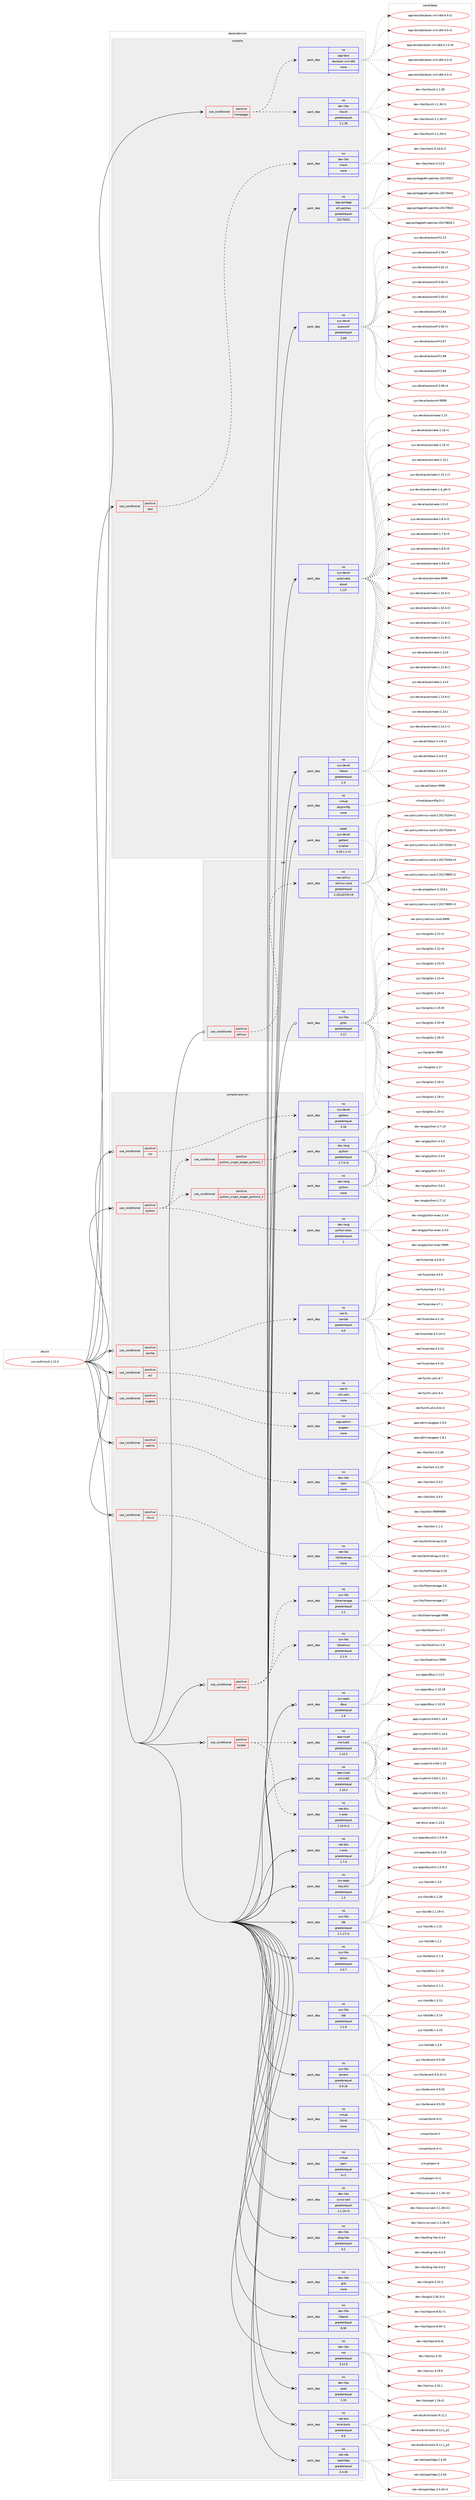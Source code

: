 digraph prolog {

# *************
# Graph options
# *************

newrank=true;
concentrate=true;
compound=true;
graph [rankdir=LR,fontname=Helvetica,fontsize=10,ranksep=1.5];#, ranksep=2.5, nodesep=0.2];
edge  [arrowhead=vee];
node  [fontname=Helvetica,fontsize=10];

# **********
# The ebuild
# **********

subgraph cluster_leftcol {
color=gray;
rank=same;
label=<<i>ebuild</i>>;
id [label="sys-auth/sssd-1.12.4", color=red, width=4, href="../sys-auth/sssd-1.12.4.svg"];
}

# ****************
# The dependencies
# ****************

subgraph cluster_midcol {
color=gray;
label=<<i>dependencies</i>>;
subgraph cluster_compile {
fillcolor="#eeeeee";
style=filled;
label=<<i>compile</i>>;
subgraph cond114571 {
dependency475747 [label=<<TABLE BORDER="0" CELLBORDER="1" CELLSPACING="0" CELLPADDING="4"><TR><TD ROWSPAN="3" CELLPADDING="10">use_conditional</TD></TR><TR><TD>positive</TD></TR><TR><TD>manpages</TD></TR></TABLE>>, shape=none, color=red];
subgraph pack352884 {
dependency475748 [label=<<TABLE BORDER="0" CELLBORDER="1" CELLSPACING="0" CELLPADDING="4" WIDTH="220"><TR><TD ROWSPAN="6" CELLPADDING="30">pack_dep</TD></TR><TR><TD WIDTH="110">no</TD></TR><TR><TD>dev-libs</TD></TR><TR><TD>libxslt</TD></TR><TR><TD>greaterequal</TD></TR><TR><TD>1.1.26</TD></TR></TABLE>>, shape=none, color=blue];
}
dependency475747:e -> dependency475748:w [weight=20,style="dashed",arrowhead="vee"];
subgraph pack352885 {
dependency475749 [label=<<TABLE BORDER="0" CELLBORDER="1" CELLSPACING="0" CELLPADDING="4" WIDTH="220"><TR><TD ROWSPAN="6" CELLPADDING="30">pack_dep</TD></TR><TR><TD WIDTH="110">no</TD></TR><TR><TD>app-text</TD></TR><TR><TD>docbook-xml-dtd</TD></TR><TR><TD>none</TD></TR><TR><TD></TD></TR></TABLE>>, shape=none, color=blue];
}
dependency475747:e -> dependency475749:w [weight=20,style="dashed",arrowhead="vee"];
}
id:e -> dependency475747:w [weight=20,style="solid",arrowhead="vee"];
subgraph cond114572 {
dependency475750 [label=<<TABLE BORDER="0" CELLBORDER="1" CELLSPACING="0" CELLPADDING="4"><TR><TD ROWSPAN="3" CELLPADDING="10">use_conditional</TD></TR><TR><TD>positive</TD></TR><TR><TD>test</TD></TR></TABLE>>, shape=none, color=red];
subgraph pack352886 {
dependency475751 [label=<<TABLE BORDER="0" CELLBORDER="1" CELLSPACING="0" CELLPADDING="4" WIDTH="220"><TR><TD ROWSPAN="6" CELLPADDING="30">pack_dep</TD></TR><TR><TD WIDTH="110">no</TD></TR><TR><TD>dev-libs</TD></TR><TR><TD>check</TD></TR><TR><TD>none</TD></TR><TR><TD></TD></TR></TABLE>>, shape=none, color=blue];
}
dependency475750:e -> dependency475751:w [weight=20,style="dashed",arrowhead="vee"];
}
id:e -> dependency475750:w [weight=20,style="solid",arrowhead="vee"];
subgraph pack352887 {
dependency475752 [label=<<TABLE BORDER="0" CELLBORDER="1" CELLSPACING="0" CELLPADDING="4" WIDTH="220"><TR><TD ROWSPAN="6" CELLPADDING="30">pack_dep</TD></TR><TR><TD WIDTH="110">no</TD></TR><TR><TD>app-portage</TD></TR><TR><TD>elt-patches</TD></TR><TR><TD>greaterequal</TD></TR><TR><TD>20170422</TD></TR></TABLE>>, shape=none, color=blue];
}
id:e -> dependency475752:w [weight=20,style="solid",arrowhead="vee"];
subgraph pack352888 {
dependency475753 [label=<<TABLE BORDER="0" CELLBORDER="1" CELLSPACING="0" CELLPADDING="4" WIDTH="220"><TR><TD ROWSPAN="6" CELLPADDING="30">pack_dep</TD></TR><TR><TD WIDTH="110">no</TD></TR><TR><TD>sys-devel</TD></TR><TR><TD>autoconf</TD></TR><TR><TD>greaterequal</TD></TR><TR><TD>2.69</TD></TR></TABLE>>, shape=none, color=blue];
}
id:e -> dependency475753:w [weight=20,style="solid",arrowhead="vee"];
subgraph pack352889 {
dependency475754 [label=<<TABLE BORDER="0" CELLBORDER="1" CELLSPACING="0" CELLPADDING="4" WIDTH="220"><TR><TD ROWSPAN="6" CELLPADDING="30">pack_dep</TD></TR><TR><TD WIDTH="110">no</TD></TR><TR><TD>sys-devel</TD></TR><TR><TD>automake</TD></TR><TR><TD>equal</TD></TR><TR><TD>1.13*</TD></TR></TABLE>>, shape=none, color=blue];
}
id:e -> dependency475754:w [weight=20,style="solid",arrowhead="vee"];
subgraph pack352890 {
dependency475755 [label=<<TABLE BORDER="0" CELLBORDER="1" CELLSPACING="0" CELLPADDING="4" WIDTH="220"><TR><TD ROWSPAN="6" CELLPADDING="30">pack_dep</TD></TR><TR><TD WIDTH="110">no</TD></TR><TR><TD>sys-devel</TD></TR><TR><TD>libtool</TD></TR><TR><TD>greaterequal</TD></TR><TR><TD>2.4</TD></TR></TABLE>>, shape=none, color=blue];
}
id:e -> dependency475755:w [weight=20,style="solid",arrowhead="vee"];
subgraph pack352891 {
dependency475756 [label=<<TABLE BORDER="0" CELLBORDER="1" CELLSPACING="0" CELLPADDING="4" WIDTH="220"><TR><TD ROWSPAN="6" CELLPADDING="30">pack_dep</TD></TR><TR><TD WIDTH="110">no</TD></TR><TR><TD>virtual</TD></TR><TR><TD>pkgconfig</TD></TR><TR><TD>none</TD></TR><TR><TD></TD></TR></TABLE>>, shape=none, color=blue];
}
id:e -> dependency475756:w [weight=20,style="solid",arrowhead="vee"];
subgraph pack352892 {
dependency475757 [label=<<TABLE BORDER="0" CELLBORDER="1" CELLSPACING="0" CELLPADDING="4" WIDTH="220"><TR><TD ROWSPAN="6" CELLPADDING="30">pack_dep</TD></TR><TR><TD WIDTH="110">weak</TD></TR><TR><TD>sys-devel</TD></TR><TR><TD>gettext</TD></TR><TR><TD>smaller</TD></TR><TR><TD>0.18.1.1-r3</TD></TR></TABLE>>, shape=none, color=blue];
}
id:e -> dependency475757:w [weight=20,style="solid",arrowhead="vee"];
}
subgraph cluster_compileandrun {
fillcolor="#eeeeee";
style=filled;
label=<<i>compile and run</i>>;
subgraph cond114573 {
dependency475758 [label=<<TABLE BORDER="0" CELLBORDER="1" CELLSPACING="0" CELLPADDING="4"><TR><TD ROWSPAN="3" CELLPADDING="10">use_conditional</TD></TR><TR><TD>positive</TD></TR><TR><TD>acl</TD></TR></TABLE>>, shape=none, color=red];
subgraph pack352893 {
dependency475759 [label=<<TABLE BORDER="0" CELLBORDER="1" CELLSPACING="0" CELLPADDING="4" WIDTH="220"><TR><TD ROWSPAN="6" CELLPADDING="30">pack_dep</TD></TR><TR><TD WIDTH="110">no</TD></TR><TR><TD>net-fs</TD></TR><TR><TD>cifs-utils</TD></TR><TR><TD>none</TD></TR><TR><TD></TD></TR></TABLE>>, shape=none, color=blue];
}
dependency475758:e -> dependency475759:w [weight=20,style="dashed",arrowhead="vee"];
}
id:e -> dependency475758:w [weight=20,style="solid",arrowhead="odotvee"];
subgraph cond114574 {
dependency475760 [label=<<TABLE BORDER="0" CELLBORDER="1" CELLSPACING="0" CELLPADDING="4"><TR><TD ROWSPAN="3" CELLPADDING="10">use_conditional</TD></TR><TR><TD>positive</TD></TR><TR><TD>augeas</TD></TR></TABLE>>, shape=none, color=red];
subgraph pack352894 {
dependency475761 [label=<<TABLE BORDER="0" CELLBORDER="1" CELLSPACING="0" CELLPADDING="4" WIDTH="220"><TR><TD ROWSPAN="6" CELLPADDING="30">pack_dep</TD></TR><TR><TD WIDTH="110">no</TD></TR><TR><TD>app-admin</TD></TR><TR><TD>augeas</TD></TR><TR><TD>none</TD></TR><TR><TD></TD></TR></TABLE>>, shape=none, color=blue];
}
dependency475760:e -> dependency475761:w [weight=20,style="dashed",arrowhead="vee"];
}
id:e -> dependency475760:w [weight=20,style="solid",arrowhead="odotvee"];
subgraph cond114575 {
dependency475762 [label=<<TABLE BORDER="0" CELLBORDER="1" CELLSPACING="0" CELLPADDING="4"><TR><TD ROWSPAN="3" CELLPADDING="10">use_conditional</TD></TR><TR><TD>positive</TD></TR><TR><TD>locator</TD></TR></TABLE>>, shape=none, color=red];
subgraph pack352895 {
dependency475763 [label=<<TABLE BORDER="0" CELLBORDER="1" CELLSPACING="0" CELLPADDING="4" WIDTH="220"><TR><TD ROWSPAN="6" CELLPADDING="30">pack_dep</TD></TR><TR><TD WIDTH="110">no</TD></TR><TR><TD>app-crypt</TD></TR><TR><TD>mit-krb5</TD></TR><TR><TD>greaterequal</TD></TR><TR><TD>1.12.2</TD></TR></TABLE>>, shape=none, color=blue];
}
dependency475762:e -> dependency475763:w [weight=20,style="dashed",arrowhead="vee"];
subgraph pack352896 {
dependency475764 [label=<<TABLE BORDER="0" CELLBORDER="1" CELLSPACING="0" CELLPADDING="4" WIDTH="220"><TR><TD ROWSPAN="6" CELLPADDING="30">pack_dep</TD></TR><TR><TD WIDTH="110">no</TD></TR><TR><TD>net-dns</TD></TR><TR><TD>c-ares</TD></TR><TR><TD>greaterequal</TD></TR><TR><TD>1.10.0-r1</TD></TR></TABLE>>, shape=none, color=blue];
}
dependency475762:e -> dependency475764:w [weight=20,style="dashed",arrowhead="vee"];
}
id:e -> dependency475762:w [weight=20,style="solid",arrowhead="odotvee"];
subgraph cond114576 {
dependency475765 [label=<<TABLE BORDER="0" CELLBORDER="1" CELLSPACING="0" CELLPADDING="4"><TR><TD ROWSPAN="3" CELLPADDING="10">use_conditional</TD></TR><TR><TD>positive</TD></TR><TR><TD>netlink</TD></TR></TABLE>>, shape=none, color=red];
subgraph pack352897 {
dependency475766 [label=<<TABLE BORDER="0" CELLBORDER="1" CELLSPACING="0" CELLPADDING="4" WIDTH="220"><TR><TD ROWSPAN="6" CELLPADDING="30">pack_dep</TD></TR><TR><TD WIDTH="110">no</TD></TR><TR><TD>dev-libs</TD></TR><TR><TD>libnl</TD></TR><TR><TD>none</TD></TR><TR><TD></TD></TR></TABLE>>, shape=none, color=blue];
}
dependency475765:e -> dependency475766:w [weight=20,style="dashed",arrowhead="vee"];
}
id:e -> dependency475765:w [weight=20,style="solid",arrowhead="odotvee"];
subgraph cond114577 {
dependency475767 [label=<<TABLE BORDER="0" CELLBORDER="1" CELLSPACING="0" CELLPADDING="4"><TR><TD ROWSPAN="3" CELLPADDING="10">use_conditional</TD></TR><TR><TD>positive</TD></TR><TR><TD>nfsv4</TD></TR></TABLE>>, shape=none, color=red];
subgraph pack352898 {
dependency475768 [label=<<TABLE BORDER="0" CELLBORDER="1" CELLSPACING="0" CELLPADDING="4" WIDTH="220"><TR><TD ROWSPAN="6" CELLPADDING="30">pack_dep</TD></TR><TR><TD WIDTH="110">no</TD></TR><TR><TD>net-libs</TD></TR><TR><TD>libnfsidmap</TD></TR><TR><TD>none</TD></TR><TR><TD></TD></TR></TABLE>>, shape=none, color=blue];
}
dependency475767:e -> dependency475768:w [weight=20,style="dashed",arrowhead="vee"];
}
id:e -> dependency475767:w [weight=20,style="solid",arrowhead="odotvee"];
subgraph cond114578 {
dependency475769 [label=<<TABLE BORDER="0" CELLBORDER="1" CELLSPACING="0" CELLPADDING="4"><TR><TD ROWSPAN="3" CELLPADDING="10">use_conditional</TD></TR><TR><TD>positive</TD></TR><TR><TD>nls</TD></TR></TABLE>>, shape=none, color=red];
subgraph pack352899 {
dependency475770 [label=<<TABLE BORDER="0" CELLBORDER="1" CELLSPACING="0" CELLPADDING="4" WIDTH="220"><TR><TD ROWSPAN="6" CELLPADDING="30">pack_dep</TD></TR><TR><TD WIDTH="110">no</TD></TR><TR><TD>sys-devel</TD></TR><TR><TD>gettext</TD></TR><TR><TD>greaterequal</TD></TR><TR><TD>0.18</TD></TR></TABLE>>, shape=none, color=blue];
}
dependency475769:e -> dependency475770:w [weight=20,style="dashed",arrowhead="vee"];
}
id:e -> dependency475769:w [weight=20,style="solid",arrowhead="odotvee"];
subgraph cond114579 {
dependency475771 [label=<<TABLE BORDER="0" CELLBORDER="1" CELLSPACING="0" CELLPADDING="4"><TR><TD ROWSPAN="3" CELLPADDING="10">use_conditional</TD></TR><TR><TD>positive</TD></TR><TR><TD>python</TD></TR></TABLE>>, shape=none, color=red];
subgraph cond114580 {
dependency475772 [label=<<TABLE BORDER="0" CELLBORDER="1" CELLSPACING="0" CELLPADDING="4"><TR><TD ROWSPAN="3" CELLPADDING="10">use_conditional</TD></TR><TR><TD>positive</TD></TR><TR><TD>python_single_target_python2_7</TD></TR></TABLE>>, shape=none, color=red];
subgraph pack352900 {
dependency475773 [label=<<TABLE BORDER="0" CELLBORDER="1" CELLSPACING="0" CELLPADDING="4" WIDTH="220"><TR><TD ROWSPAN="6" CELLPADDING="30">pack_dep</TD></TR><TR><TD WIDTH="110">no</TD></TR><TR><TD>dev-lang</TD></TR><TR><TD>python</TD></TR><TR><TD>greaterequal</TD></TR><TR><TD>2.7.5-r2</TD></TR></TABLE>>, shape=none, color=blue];
}
dependency475772:e -> dependency475773:w [weight=20,style="dashed",arrowhead="vee"];
}
dependency475771:e -> dependency475772:w [weight=20,style="dashed",arrowhead="vee"];
subgraph cond114581 {
dependency475774 [label=<<TABLE BORDER="0" CELLBORDER="1" CELLSPACING="0" CELLPADDING="4"><TR><TD ROWSPAN="3" CELLPADDING="10">use_conditional</TD></TR><TR><TD>positive</TD></TR><TR><TD>python_single_target_python3_4</TD></TR></TABLE>>, shape=none, color=red];
subgraph pack352901 {
dependency475775 [label=<<TABLE BORDER="0" CELLBORDER="1" CELLSPACING="0" CELLPADDING="4" WIDTH="220"><TR><TD ROWSPAN="6" CELLPADDING="30">pack_dep</TD></TR><TR><TD WIDTH="110">no</TD></TR><TR><TD>dev-lang</TD></TR><TR><TD>python</TD></TR><TR><TD>none</TD></TR><TR><TD></TD></TR></TABLE>>, shape=none, color=blue];
}
dependency475774:e -> dependency475775:w [weight=20,style="dashed",arrowhead="vee"];
}
dependency475771:e -> dependency475774:w [weight=20,style="dashed",arrowhead="vee"];
subgraph pack352902 {
dependency475776 [label=<<TABLE BORDER="0" CELLBORDER="1" CELLSPACING="0" CELLPADDING="4" WIDTH="220"><TR><TD ROWSPAN="6" CELLPADDING="30">pack_dep</TD></TR><TR><TD WIDTH="110">no</TD></TR><TR><TD>dev-lang</TD></TR><TR><TD>python-exec</TD></TR><TR><TD>greaterequal</TD></TR><TR><TD>2</TD></TR></TABLE>>, shape=none, color=blue];
}
dependency475771:e -> dependency475776:w [weight=20,style="dashed",arrowhead="vee"];
}
id:e -> dependency475771:w [weight=20,style="solid",arrowhead="odotvee"];
subgraph cond114582 {
dependency475777 [label=<<TABLE BORDER="0" CELLBORDER="1" CELLSPACING="0" CELLPADDING="4"><TR><TD ROWSPAN="3" CELLPADDING="10">use_conditional</TD></TR><TR><TD>positive</TD></TR><TR><TD>samba</TD></TR></TABLE>>, shape=none, color=red];
subgraph pack352903 {
dependency475778 [label=<<TABLE BORDER="0" CELLBORDER="1" CELLSPACING="0" CELLPADDING="4" WIDTH="220"><TR><TD ROWSPAN="6" CELLPADDING="30">pack_dep</TD></TR><TR><TD WIDTH="110">no</TD></TR><TR><TD>net-fs</TD></TR><TR><TD>samba</TD></TR><TR><TD>greaterequal</TD></TR><TR><TD>4.0</TD></TR></TABLE>>, shape=none, color=blue];
}
dependency475777:e -> dependency475778:w [weight=20,style="dashed",arrowhead="vee"];
}
id:e -> dependency475777:w [weight=20,style="solid",arrowhead="odotvee"];
subgraph cond114583 {
dependency475779 [label=<<TABLE BORDER="0" CELLBORDER="1" CELLSPACING="0" CELLPADDING="4"><TR><TD ROWSPAN="3" CELLPADDING="10">use_conditional</TD></TR><TR><TD>positive</TD></TR><TR><TD>selinux</TD></TR></TABLE>>, shape=none, color=red];
subgraph pack352904 {
dependency475780 [label=<<TABLE BORDER="0" CELLBORDER="1" CELLSPACING="0" CELLPADDING="4" WIDTH="220"><TR><TD ROWSPAN="6" CELLPADDING="30">pack_dep</TD></TR><TR><TD WIDTH="110">no</TD></TR><TR><TD>sys-libs</TD></TR><TR><TD>libselinux</TD></TR><TR><TD>greaterequal</TD></TR><TR><TD>2.1.9</TD></TR></TABLE>>, shape=none, color=blue];
}
dependency475779:e -> dependency475780:w [weight=20,style="dashed",arrowhead="vee"];
subgraph pack352905 {
dependency475781 [label=<<TABLE BORDER="0" CELLBORDER="1" CELLSPACING="0" CELLPADDING="4" WIDTH="220"><TR><TD ROWSPAN="6" CELLPADDING="30">pack_dep</TD></TR><TR><TD WIDTH="110">no</TD></TR><TR><TD>sys-libs</TD></TR><TR><TD>libsemanage</TD></TR><TR><TD>greaterequal</TD></TR><TR><TD>2.1</TD></TR></TABLE>>, shape=none, color=blue];
}
dependency475779:e -> dependency475781:w [weight=20,style="dashed",arrowhead="vee"];
}
id:e -> dependency475779:w [weight=20,style="solid",arrowhead="odotvee"];
subgraph pack352906 {
dependency475782 [label=<<TABLE BORDER="0" CELLBORDER="1" CELLSPACING="0" CELLPADDING="4" WIDTH="220"><TR><TD ROWSPAN="6" CELLPADDING="30">pack_dep</TD></TR><TR><TD WIDTH="110">no</TD></TR><TR><TD>app-crypt</TD></TR><TR><TD>mit-krb5</TD></TR><TR><TD>greaterequal</TD></TR><TR><TD>1.10.3</TD></TR></TABLE>>, shape=none, color=blue];
}
id:e -> dependency475782:w [weight=20,style="solid",arrowhead="odotvee"];
subgraph pack352907 {
dependency475783 [label=<<TABLE BORDER="0" CELLBORDER="1" CELLSPACING="0" CELLPADDING="4" WIDTH="220"><TR><TD ROWSPAN="6" CELLPADDING="30">pack_dep</TD></TR><TR><TD WIDTH="110">no</TD></TR><TR><TD>dev-libs</TD></TR><TR><TD>cyrus-sasl</TD></TR><TR><TD>greaterequal</TD></TR><TR><TD>2.1.25-r3</TD></TR></TABLE>>, shape=none, color=blue];
}
id:e -> dependency475783:w [weight=20,style="solid",arrowhead="odotvee"];
subgraph pack352908 {
dependency475784 [label=<<TABLE BORDER="0" CELLBORDER="1" CELLSPACING="0" CELLPADDING="4" WIDTH="220"><TR><TD ROWSPAN="6" CELLPADDING="30">pack_dep</TD></TR><TR><TD WIDTH="110">no</TD></TR><TR><TD>dev-libs</TD></TR><TR><TD>ding-libs</TD></TR><TR><TD>greaterequal</TD></TR><TR><TD>0.2</TD></TR></TABLE>>, shape=none, color=blue];
}
id:e -> dependency475784:w [weight=20,style="solid",arrowhead="odotvee"];
subgraph pack352909 {
dependency475785 [label=<<TABLE BORDER="0" CELLBORDER="1" CELLSPACING="0" CELLPADDING="4" WIDTH="220"><TR><TD ROWSPAN="6" CELLPADDING="30">pack_dep</TD></TR><TR><TD WIDTH="110">no</TD></TR><TR><TD>dev-libs</TD></TR><TR><TD>glib</TD></TR><TR><TD>none</TD></TR><TR><TD></TD></TR></TABLE>>, shape=none, color=blue];
}
id:e -> dependency475785:w [weight=20,style="solid",arrowhead="odotvee"];
subgraph pack352910 {
dependency475786 [label=<<TABLE BORDER="0" CELLBORDER="1" CELLSPACING="0" CELLPADDING="4" WIDTH="220"><TR><TD ROWSPAN="6" CELLPADDING="30">pack_dep</TD></TR><TR><TD WIDTH="110">no</TD></TR><TR><TD>dev-libs</TD></TR><TR><TD>libpcre</TD></TR><TR><TD>greaterequal</TD></TR><TR><TD>8.30</TD></TR></TABLE>>, shape=none, color=blue];
}
id:e -> dependency475786:w [weight=20,style="solid",arrowhead="odotvee"];
subgraph pack352911 {
dependency475787 [label=<<TABLE BORDER="0" CELLBORDER="1" CELLSPACING="0" CELLPADDING="4" WIDTH="220"><TR><TD ROWSPAN="6" CELLPADDING="30">pack_dep</TD></TR><TR><TD WIDTH="110">no</TD></TR><TR><TD>dev-libs</TD></TR><TR><TD>nss</TD></TR><TR><TD>greaterequal</TD></TR><TR><TD>3.12.9</TD></TR></TABLE>>, shape=none, color=blue];
}
id:e -> dependency475787:w [weight=20,style="solid",arrowhead="odotvee"];
subgraph pack352912 {
dependency475788 [label=<<TABLE BORDER="0" CELLBORDER="1" CELLSPACING="0" CELLPADDING="4" WIDTH="220"><TR><TD ROWSPAN="6" CELLPADDING="30">pack_dep</TD></TR><TR><TD WIDTH="110">no</TD></TR><TR><TD>dev-libs</TD></TR><TR><TD>popt</TD></TR><TR><TD>greaterequal</TD></TR><TR><TD>1.16</TD></TR></TABLE>>, shape=none, color=blue];
}
id:e -> dependency475788:w [weight=20,style="solid",arrowhead="odotvee"];
subgraph pack352913 {
dependency475789 [label=<<TABLE BORDER="0" CELLBORDER="1" CELLSPACING="0" CELLPADDING="4" WIDTH="220"><TR><TD ROWSPAN="6" CELLPADDING="30">pack_dep</TD></TR><TR><TD WIDTH="110">no</TD></TR><TR><TD>net-dns</TD></TR><TR><TD>bind-tools</TD></TR><TR><TD>greaterequal</TD></TR><TR><TD>9.9</TD></TR></TABLE>>, shape=none, color=blue];
}
id:e -> dependency475789:w [weight=20,style="solid",arrowhead="odotvee"];
subgraph pack352914 {
dependency475790 [label=<<TABLE BORDER="0" CELLBORDER="1" CELLSPACING="0" CELLPADDING="4" WIDTH="220"><TR><TD ROWSPAN="6" CELLPADDING="30">pack_dep</TD></TR><TR><TD WIDTH="110">no</TD></TR><TR><TD>net-dns</TD></TR><TR><TD>c-ares</TD></TR><TR><TD>greaterequal</TD></TR><TR><TD>1.7.4</TD></TR></TABLE>>, shape=none, color=blue];
}
id:e -> dependency475790:w [weight=20,style="solid",arrowhead="odotvee"];
subgraph pack352915 {
dependency475791 [label=<<TABLE BORDER="0" CELLBORDER="1" CELLSPACING="0" CELLPADDING="4" WIDTH="220"><TR><TD ROWSPAN="6" CELLPADDING="30">pack_dep</TD></TR><TR><TD WIDTH="110">no</TD></TR><TR><TD>net-nds</TD></TR><TR><TD>openldap</TD></TR><TR><TD>greaterequal</TD></TR><TR><TD>2.4.30</TD></TR></TABLE>>, shape=none, color=blue];
}
id:e -> dependency475791:w [weight=20,style="solid",arrowhead="odotvee"];
subgraph pack352916 {
dependency475792 [label=<<TABLE BORDER="0" CELLBORDER="1" CELLSPACING="0" CELLPADDING="4" WIDTH="220"><TR><TD ROWSPAN="6" CELLPADDING="30">pack_dep</TD></TR><TR><TD WIDTH="110">no</TD></TR><TR><TD>sys-apps</TD></TR><TR><TD>dbus</TD></TR><TR><TD>greaterequal</TD></TR><TR><TD>1.6</TD></TR></TABLE>>, shape=none, color=blue];
}
id:e -> dependency475792:w [weight=20,style="solid",arrowhead="odotvee"];
subgraph pack352917 {
dependency475793 [label=<<TABLE BORDER="0" CELLBORDER="1" CELLSPACING="0" CELLPADDING="4" WIDTH="220"><TR><TD ROWSPAN="6" CELLPADDING="30">pack_dep</TD></TR><TR><TD WIDTH="110">no</TD></TR><TR><TD>sys-apps</TD></TR><TR><TD>keyutils</TD></TR><TR><TD>greaterequal</TD></TR><TR><TD>1.5</TD></TR></TABLE>>, shape=none, color=blue];
}
id:e -> dependency475793:w [weight=20,style="solid",arrowhead="odotvee"];
subgraph pack352918 {
dependency475794 [label=<<TABLE BORDER="0" CELLBORDER="1" CELLSPACING="0" CELLPADDING="4" WIDTH="220"><TR><TD ROWSPAN="6" CELLPADDING="30">pack_dep</TD></TR><TR><TD WIDTH="110">no</TD></TR><TR><TD>sys-libs</TD></TR><TR><TD>ldb</TD></TR><TR><TD>greaterequal</TD></TR><TR><TD>1.1.17-r1</TD></TR></TABLE>>, shape=none, color=blue];
}
id:e -> dependency475794:w [weight=20,style="solid",arrowhead="odotvee"];
subgraph pack352919 {
dependency475795 [label=<<TABLE BORDER="0" CELLBORDER="1" CELLSPACING="0" CELLPADDING="4" WIDTH="220"><TR><TD ROWSPAN="6" CELLPADDING="30">pack_dep</TD></TR><TR><TD WIDTH="110">no</TD></TR><TR><TD>sys-libs</TD></TR><TR><TD>talloc</TD></TR><TR><TD>greaterequal</TD></TR><TR><TD>2.0.7</TD></TR></TABLE>>, shape=none, color=blue];
}
id:e -> dependency475795:w [weight=20,style="solid",arrowhead="odotvee"];
subgraph pack352920 {
dependency475796 [label=<<TABLE BORDER="0" CELLBORDER="1" CELLSPACING="0" CELLPADDING="4" WIDTH="220"><TR><TD ROWSPAN="6" CELLPADDING="30">pack_dep</TD></TR><TR><TD WIDTH="110">no</TD></TR><TR><TD>sys-libs</TD></TR><TR><TD>tdb</TD></TR><TR><TD>greaterequal</TD></TR><TR><TD>1.2.9</TD></TR></TABLE>>, shape=none, color=blue];
}
id:e -> dependency475796:w [weight=20,style="solid",arrowhead="odotvee"];
subgraph pack352921 {
dependency475797 [label=<<TABLE BORDER="0" CELLBORDER="1" CELLSPACING="0" CELLPADDING="4" WIDTH="220"><TR><TD ROWSPAN="6" CELLPADDING="30">pack_dep</TD></TR><TR><TD WIDTH="110">no</TD></TR><TR><TD>sys-libs</TD></TR><TR><TD>tevent</TD></TR><TR><TD>greaterequal</TD></TR><TR><TD>0.9.16</TD></TR></TABLE>>, shape=none, color=blue];
}
id:e -> dependency475797:w [weight=20,style="solid",arrowhead="odotvee"];
subgraph pack352922 {
dependency475798 [label=<<TABLE BORDER="0" CELLBORDER="1" CELLSPACING="0" CELLPADDING="4" WIDTH="220"><TR><TD ROWSPAN="6" CELLPADDING="30">pack_dep</TD></TR><TR><TD WIDTH="110">no</TD></TR><TR><TD>virtual</TD></TR><TR><TD>libintl</TD></TR><TR><TD>none</TD></TR><TR><TD></TD></TR></TABLE>>, shape=none, color=blue];
}
id:e -> dependency475798:w [weight=20,style="solid",arrowhead="odotvee"];
subgraph pack352923 {
dependency475799 [label=<<TABLE BORDER="0" CELLBORDER="1" CELLSPACING="0" CELLPADDING="4" WIDTH="220"><TR><TD ROWSPAN="6" CELLPADDING="30">pack_dep</TD></TR><TR><TD WIDTH="110">no</TD></TR><TR><TD>virtual</TD></TR><TR><TD>pam</TD></TR><TR><TD>greaterequal</TD></TR><TR><TD>0-r1</TD></TR></TABLE>>, shape=none, color=blue];
}
id:e -> dependency475799:w [weight=20,style="solid",arrowhead="odotvee"];
}
subgraph cluster_run {
fillcolor="#eeeeee";
style=filled;
label=<<i>run</i>>;
subgraph cond114584 {
dependency475800 [label=<<TABLE BORDER="0" CELLBORDER="1" CELLSPACING="0" CELLPADDING="4"><TR><TD ROWSPAN="3" CELLPADDING="10">use_conditional</TD></TR><TR><TD>positive</TD></TR><TR><TD>selinux</TD></TR></TABLE>>, shape=none, color=red];
subgraph pack352924 {
dependency475801 [label=<<TABLE BORDER="0" CELLBORDER="1" CELLSPACING="0" CELLPADDING="4" WIDTH="220"><TR><TD ROWSPAN="6" CELLPADDING="30">pack_dep</TD></TR><TR><TD WIDTH="110">no</TD></TR><TR><TD>sec-policy</TD></TR><TR><TD>selinux-sssd</TD></TR><TR><TD>greaterequal</TD></TR><TR><TD>2.20120725-r9</TD></TR></TABLE>>, shape=none, color=blue];
}
dependency475800:e -> dependency475801:w [weight=20,style="dashed",arrowhead="vee"];
}
id:e -> dependency475800:w [weight=20,style="solid",arrowhead="odot"];
subgraph pack352925 {
dependency475802 [label=<<TABLE BORDER="0" CELLBORDER="1" CELLSPACING="0" CELLPADDING="4" WIDTH="220"><TR><TD ROWSPAN="6" CELLPADDING="30">pack_dep</TD></TR><TR><TD WIDTH="110">no</TD></TR><TR><TD>sys-libs</TD></TR><TR><TD>glibc</TD></TR><TR><TD>greaterequal</TD></TR><TR><TD>2.17</TD></TR></TABLE>>, shape=none, color=blue];
}
id:e -> dependency475802:w [weight=20,style="solid",arrowhead="odot"];
}
}

# **************
# The candidates
# **************

subgraph cluster_choices {
rank=same;
color=gray;
label=<<i>candidates</i>>;

subgraph choice352884 {
color=black;
nodesep=1;
choice10010111845108105981154710810598120115108116454946494650574511449 [label="dev-libs/libxslt-1.1.29-r1", color=red, width=4,href="../dev-libs/libxslt-1.1.29-r1.svg"];
choice1001011184510810598115471081059812011510811645494649465148 [label="dev-libs/libxslt-1.1.30", color=red, width=4,href="../dev-libs/libxslt-1.1.30.svg"];
choice10010111845108105981154710810598120115108116454946494651484511449 [label="dev-libs/libxslt-1.1.30-r1", color=red, width=4,href="../dev-libs/libxslt-1.1.30-r1.svg"];
choice10010111845108105981154710810598120115108116454946494651484511450 [label="dev-libs/libxslt-1.1.30-r2", color=red, width=4,href="../dev-libs/libxslt-1.1.30-r2.svg"];
dependency475748:e -> choice10010111845108105981154710810598120115108116454946494650574511449:w [style=dotted,weight="100"];
dependency475748:e -> choice1001011184510810598115471081059812011510811645494649465148:w [style=dotted,weight="100"];
dependency475748:e -> choice10010111845108105981154710810598120115108116454946494651484511449:w [style=dotted,weight="100"];
dependency475748:e -> choice10010111845108105981154710810598120115108116454946494651484511450:w [style=dotted,weight="100"];
}
subgraph choice352885 {
color=black;
nodesep=1;
choice971121124511610112011647100111999811111110745120109108451001161004552464946504511454 [label="app-text/docbook-xml-dtd-4.1.2-r6", color=red, width=4,href="../app-text/docbook-xml-dtd-4.1.2-r6.svg"];
choice97112112451161011201164710011199981111111074512010910845100116100455246504511450 [label="app-text/docbook-xml-dtd-4.2-r2", color=red, width=4,href="../app-text/docbook-xml-dtd-4.2-r2.svg"];
choice97112112451161011201164710011199981111111074512010910845100116100455246514511449 [label="app-text/docbook-xml-dtd-4.3-r1", color=red, width=4,href="../app-text/docbook-xml-dtd-4.3-r1.svg"];
choice97112112451161011201164710011199981111111074512010910845100116100455246524511450 [label="app-text/docbook-xml-dtd-4.4-r2", color=red, width=4,href="../app-text/docbook-xml-dtd-4.4-r2.svg"];
choice97112112451161011201164710011199981111111074512010910845100116100455246534511449 [label="app-text/docbook-xml-dtd-4.5-r1", color=red, width=4,href="../app-text/docbook-xml-dtd-4.5-r1.svg"];
dependency475749:e -> choice971121124511610112011647100111999811111110745120109108451001161004552464946504511454:w [style=dotted,weight="100"];
dependency475749:e -> choice97112112451161011201164710011199981111111074512010910845100116100455246504511450:w [style=dotted,weight="100"];
dependency475749:e -> choice97112112451161011201164710011199981111111074512010910845100116100455246514511449:w [style=dotted,weight="100"];
dependency475749:e -> choice97112112451161011201164710011199981111111074512010910845100116100455246524511450:w [style=dotted,weight="100"];
dependency475749:e -> choice97112112451161011201164710011199981111111074512010910845100116100455246534511449:w [style=dotted,weight="100"];
}
subgraph choice352886 {
color=black;
nodesep=1;
choice1001011184510810598115479910410199107454846494846484511449 [label="dev-libs/check-0.10.0-r1", color=red, width=4,href="../dev-libs/check-0.10.0-r1.svg"];
choice100101118451081059811547991041019910745484649504648 [label="dev-libs/check-0.12.0", color=red, width=4,href="../dev-libs/check-0.12.0.svg"];
dependency475751:e -> choice1001011184510810598115479910410199107454846494846484511449:w [style=dotted,weight="100"];
dependency475751:e -> choice100101118451081059811547991041019910745484649504648:w [style=dotted,weight="100"];
}
subgraph choice352887 {
color=black;
nodesep=1;
choice97112112451121111141169710310147101108116451129711699104101115455048495548514955 [label="app-portage/elt-patches-20170317", color=red, width=4,href="../app-portage/elt-patches-20170317.svg"];
choice97112112451121111141169710310147101108116451129711699104101115455048495548525050 [label="app-portage/elt-patches-20170422", color=red, width=4,href="../app-portage/elt-patches-20170422.svg"];
choice97112112451121111141169710310147101108116451129711699104101115455048495548564953 [label="app-portage/elt-patches-20170815", color=red, width=4,href="../app-portage/elt-patches-20170815.svg"];
choice971121124511211111411697103101471011081164511297116991041011154550484955485650544649 [label="app-portage/elt-patches-20170826.1", color=red, width=4,href="../app-portage/elt-patches-20170826.1.svg"];
dependency475752:e -> choice97112112451121111141169710310147101108116451129711699104101115455048495548514955:w [style=dotted,weight="100"];
dependency475752:e -> choice97112112451121111141169710310147101108116451129711699104101115455048495548525050:w [style=dotted,weight="100"];
dependency475752:e -> choice97112112451121111141169710310147101108116451129711699104101115455048495548564953:w [style=dotted,weight="100"];
dependency475752:e -> choice971121124511211111411697103101471011081164511297116991041011154550484955485650544649:w [style=dotted,weight="100"];
}
subgraph choice352888 {
color=black;
nodesep=1;
choice115121115451001011181011084797117116111991111101024550464951 [label="sys-devel/autoconf-2.13", color=red, width=4,href="../sys-devel/autoconf-2.13.svg"];
choice1151211154510010111810110847971171161119911111010245504653574511455 [label="sys-devel/autoconf-2.59-r7", color=red, width=4,href="../sys-devel/autoconf-2.59-r7.svg"];
choice1151211154510010111810110847971171161119911111010245504654494511450 [label="sys-devel/autoconf-2.61-r2", color=red, width=4,href="../sys-devel/autoconf-2.61-r2.svg"];
choice1151211154510010111810110847971171161119911111010245504654504511449 [label="sys-devel/autoconf-2.62-r1", color=red, width=4,href="../sys-devel/autoconf-2.62-r1.svg"];
choice1151211154510010111810110847971171161119911111010245504654514511449 [label="sys-devel/autoconf-2.63-r1", color=red, width=4,href="../sys-devel/autoconf-2.63-r1.svg"];
choice115121115451001011181011084797117116111991111101024550465452 [label="sys-devel/autoconf-2.64", color=red, width=4,href="../sys-devel/autoconf-2.64.svg"];
choice1151211154510010111810110847971171161119911111010245504654534511449 [label="sys-devel/autoconf-2.65-r1", color=red, width=4,href="../sys-devel/autoconf-2.65-r1.svg"];
choice115121115451001011181011084797117116111991111101024550465455 [label="sys-devel/autoconf-2.67", color=red, width=4,href="../sys-devel/autoconf-2.67.svg"];
choice115121115451001011181011084797117116111991111101024550465456 [label="sys-devel/autoconf-2.68", color=red, width=4,href="../sys-devel/autoconf-2.68.svg"];
choice115121115451001011181011084797117116111991111101024550465457 [label="sys-devel/autoconf-2.69", color=red, width=4,href="../sys-devel/autoconf-2.69.svg"];
choice1151211154510010111810110847971171161119911111010245504654574511452 [label="sys-devel/autoconf-2.69-r4", color=red, width=4,href="../sys-devel/autoconf-2.69-r4.svg"];
choice115121115451001011181011084797117116111991111101024557575757 [label="sys-devel/autoconf-9999", color=red, width=4,href="../sys-devel/autoconf-9999.svg"];
dependency475753:e -> choice115121115451001011181011084797117116111991111101024550464951:w [style=dotted,weight="100"];
dependency475753:e -> choice1151211154510010111810110847971171161119911111010245504653574511455:w [style=dotted,weight="100"];
dependency475753:e -> choice1151211154510010111810110847971171161119911111010245504654494511450:w [style=dotted,weight="100"];
dependency475753:e -> choice1151211154510010111810110847971171161119911111010245504654504511449:w [style=dotted,weight="100"];
dependency475753:e -> choice1151211154510010111810110847971171161119911111010245504654514511449:w [style=dotted,weight="100"];
dependency475753:e -> choice115121115451001011181011084797117116111991111101024550465452:w [style=dotted,weight="100"];
dependency475753:e -> choice1151211154510010111810110847971171161119911111010245504654534511449:w [style=dotted,weight="100"];
dependency475753:e -> choice115121115451001011181011084797117116111991111101024550465455:w [style=dotted,weight="100"];
dependency475753:e -> choice115121115451001011181011084797117116111991111101024550465456:w [style=dotted,weight="100"];
dependency475753:e -> choice115121115451001011181011084797117116111991111101024550465457:w [style=dotted,weight="100"];
dependency475753:e -> choice1151211154510010111810110847971171161119911111010245504654574511452:w [style=dotted,weight="100"];
dependency475753:e -> choice115121115451001011181011084797117116111991111101024557575757:w [style=dotted,weight="100"];
}
subgraph choice352889 {
color=black;
nodesep=1;
choice11512111545100101118101108479711711611110997107101454946494846514511449 [label="sys-devel/automake-1.10.3-r1", color=red, width=4,href="../sys-devel/automake-1.10.3-r1.svg"];
choice11512111545100101118101108479711711611110997107101454946494846514511450 [label="sys-devel/automake-1.10.3-r2", color=red, width=4,href="../sys-devel/automake-1.10.3-r2.svg"];
choice11512111545100101118101108479711711611110997107101454946494946544511449 [label="sys-devel/automake-1.11.6-r1", color=red, width=4,href="../sys-devel/automake-1.11.6-r1.svg"];
choice11512111545100101118101108479711711611110997107101454946494946544511450 [label="sys-devel/automake-1.11.6-r2", color=red, width=4,href="../sys-devel/automake-1.11.6-r2.svg"];
choice1151211154510010111810110847971171161111099710710145494649504654 [label="sys-devel/automake-1.12.6", color=red, width=4,href="../sys-devel/automake-1.12.6.svg"];
choice11512111545100101118101108479711711611110997107101454946495046544511449 [label="sys-devel/automake-1.12.6-r1", color=red, width=4,href="../sys-devel/automake-1.12.6-r1.svg"];
choice1151211154510010111810110847971171161111099710710145494649514652 [label="sys-devel/automake-1.13.4", color=red, width=4,href="../sys-devel/automake-1.13.4.svg"];
choice11512111545100101118101108479711711611110997107101454946495146524511449 [label="sys-devel/automake-1.13.4-r1", color=red, width=4,href="../sys-devel/automake-1.13.4-r1.svg"];
choice1151211154510010111810110847971171161111099710710145494649524649 [label="sys-devel/automake-1.14.1", color=red, width=4,href="../sys-devel/automake-1.14.1.svg"];
choice11512111545100101118101108479711711611110997107101454946495246494511449 [label="sys-devel/automake-1.14.1-r1", color=red, width=4,href="../sys-devel/automake-1.14.1-r1.svg"];
choice115121115451001011181011084797117116111109971071014549464953 [label="sys-devel/automake-1.15", color=red, width=4,href="../sys-devel/automake-1.15.svg"];
choice1151211154510010111810110847971171161111099710710145494649534511449 [label="sys-devel/automake-1.15-r1", color=red, width=4,href="../sys-devel/automake-1.15-r1.svg"];
choice1151211154510010111810110847971171161111099710710145494649534511450 [label="sys-devel/automake-1.15-r2", color=red, width=4,href="../sys-devel/automake-1.15-r2.svg"];
choice1151211154510010111810110847971171161111099710710145494649534649 [label="sys-devel/automake-1.15.1", color=red, width=4,href="../sys-devel/automake-1.15.1.svg"];
choice11512111545100101118101108479711711611110997107101454946495346494511449 [label="sys-devel/automake-1.15.1-r1", color=red, width=4,href="../sys-devel/automake-1.15.1-r1.svg"];
choice115121115451001011181011084797117116111109971071014549465295112544511450 [label="sys-devel/automake-1.4_p6-r2", color=red, width=4,href="../sys-devel/automake-1.4_p6-r2.svg"];
choice11512111545100101118101108479711711611110997107101454946534511450 [label="sys-devel/automake-1.5-r2", color=red, width=4,href="../sys-devel/automake-1.5-r2.svg"];
choice115121115451001011181011084797117116111109971071014549465446514511450 [label="sys-devel/automake-1.6.3-r2", color=red, width=4,href="../sys-devel/automake-1.6.3-r2.svg"];
choice115121115451001011181011084797117116111109971071014549465546574511451 [label="sys-devel/automake-1.7.9-r3", color=red, width=4,href="../sys-devel/automake-1.7.9-r3.svg"];
choice115121115451001011181011084797117116111109971071014549465646534511453 [label="sys-devel/automake-1.8.5-r5", color=red, width=4,href="../sys-devel/automake-1.8.5-r5.svg"];
choice115121115451001011181011084797117116111109971071014549465746544511452 [label="sys-devel/automake-1.9.6-r4", color=red, width=4,href="../sys-devel/automake-1.9.6-r4.svg"];
choice115121115451001011181011084797117116111109971071014557575757 [label="sys-devel/automake-9999", color=red, width=4,href="../sys-devel/automake-9999.svg"];
dependency475754:e -> choice11512111545100101118101108479711711611110997107101454946494846514511449:w [style=dotted,weight="100"];
dependency475754:e -> choice11512111545100101118101108479711711611110997107101454946494846514511450:w [style=dotted,weight="100"];
dependency475754:e -> choice11512111545100101118101108479711711611110997107101454946494946544511449:w [style=dotted,weight="100"];
dependency475754:e -> choice11512111545100101118101108479711711611110997107101454946494946544511450:w [style=dotted,weight="100"];
dependency475754:e -> choice1151211154510010111810110847971171161111099710710145494649504654:w [style=dotted,weight="100"];
dependency475754:e -> choice11512111545100101118101108479711711611110997107101454946495046544511449:w [style=dotted,weight="100"];
dependency475754:e -> choice1151211154510010111810110847971171161111099710710145494649514652:w [style=dotted,weight="100"];
dependency475754:e -> choice11512111545100101118101108479711711611110997107101454946495146524511449:w [style=dotted,weight="100"];
dependency475754:e -> choice1151211154510010111810110847971171161111099710710145494649524649:w [style=dotted,weight="100"];
dependency475754:e -> choice11512111545100101118101108479711711611110997107101454946495246494511449:w [style=dotted,weight="100"];
dependency475754:e -> choice115121115451001011181011084797117116111109971071014549464953:w [style=dotted,weight="100"];
dependency475754:e -> choice1151211154510010111810110847971171161111099710710145494649534511449:w [style=dotted,weight="100"];
dependency475754:e -> choice1151211154510010111810110847971171161111099710710145494649534511450:w [style=dotted,weight="100"];
dependency475754:e -> choice1151211154510010111810110847971171161111099710710145494649534649:w [style=dotted,weight="100"];
dependency475754:e -> choice11512111545100101118101108479711711611110997107101454946495346494511449:w [style=dotted,weight="100"];
dependency475754:e -> choice115121115451001011181011084797117116111109971071014549465295112544511450:w [style=dotted,weight="100"];
dependency475754:e -> choice11512111545100101118101108479711711611110997107101454946534511450:w [style=dotted,weight="100"];
dependency475754:e -> choice115121115451001011181011084797117116111109971071014549465446514511450:w [style=dotted,weight="100"];
dependency475754:e -> choice115121115451001011181011084797117116111109971071014549465546574511451:w [style=dotted,weight="100"];
dependency475754:e -> choice115121115451001011181011084797117116111109971071014549465646534511453:w [style=dotted,weight="100"];
dependency475754:e -> choice115121115451001011181011084797117116111109971071014549465746544511452:w [style=dotted,weight="100"];
dependency475754:e -> choice115121115451001011181011084797117116111109971071014557575757:w [style=dotted,weight="100"];
}
subgraph choice352890 {
color=black;
nodesep=1;
choice1151211154510010111810110847108105981161111111084550465246544511450 [label="sys-devel/libtool-2.4.6-r2", color=red, width=4,href="../sys-devel/libtool-2.4.6-r2.svg"];
choice1151211154510010111810110847108105981161111111084550465246544511451 [label="sys-devel/libtool-2.4.6-r3", color=red, width=4,href="../sys-devel/libtool-2.4.6-r3.svg"];
choice1151211154510010111810110847108105981161111111084550465246544511452 [label="sys-devel/libtool-2.4.6-r4", color=red, width=4,href="../sys-devel/libtool-2.4.6-r4.svg"];
choice1151211154510010111810110847108105981161111111084557575757 [label="sys-devel/libtool-9999", color=red, width=4,href="../sys-devel/libtool-9999.svg"];
dependency475755:e -> choice1151211154510010111810110847108105981161111111084550465246544511450:w [style=dotted,weight="100"];
dependency475755:e -> choice1151211154510010111810110847108105981161111111084550465246544511451:w [style=dotted,weight="100"];
dependency475755:e -> choice1151211154510010111810110847108105981161111111084550465246544511452:w [style=dotted,weight="100"];
dependency475755:e -> choice1151211154510010111810110847108105981161111111084557575757:w [style=dotted,weight="100"];
}
subgraph choice352891 {
color=black;
nodesep=1;
choice11810511411611797108471121071039911111010210510345484511449 [label="virtual/pkgconfig-0-r1", color=red, width=4,href="../virtual/pkgconfig-0-r1.svg"];
dependency475756:e -> choice11810511411611797108471121071039911111010210510345484511449:w [style=dotted,weight="100"];
}
subgraph choice352892 {
color=black;
nodesep=1;
choice1151211154510010111810110847103101116116101120116454846495746564649 [label="sys-devel/gettext-0.19.8.1", color=red, width=4,href="../sys-devel/gettext-0.19.8.1.svg"];
dependency475757:e -> choice1151211154510010111810110847103101116116101120116454846495746564649:w [style=dotted,weight="100"];
}
subgraph choice352893 {
color=black;
nodesep=1;
choice1101011164510211547991051021154511711610510811545544652 [label="net-fs/cifs-utils-6.4", color=red, width=4,href="../net-fs/cifs-utils-6.4.svg"];
choice11010111645102115479910510211545117116105108115455446544511450 [label="net-fs/cifs-utils-6.6-r2", color=red, width=4,href="../net-fs/cifs-utils-6.6-r2.svg"];
choice1101011164510211547991051021154511711610510811545544655 [label="net-fs/cifs-utils-6.7", color=red, width=4,href="../net-fs/cifs-utils-6.7.svg"];
dependency475759:e -> choice1101011164510211547991051021154511711610510811545544652:w [style=dotted,weight="100"];
dependency475759:e -> choice11010111645102115479910510211545117116105108115455446544511450:w [style=dotted,weight="100"];
dependency475759:e -> choice1101011164510211547991051021154511711610510811545544655:w [style=dotted,weight="100"];
}
subgraph choice352894 {
color=black;
nodesep=1;
choice971121124597100109105110479711710310197115454946564649 [label="app-admin/augeas-1.8.1", color=red, width=4,href="../app-admin/augeas-1.8.1.svg"];
choice971121124597100109105110479711710310197115454946574648 [label="app-admin/augeas-1.9.0", color=red, width=4,href="../app-admin/augeas-1.9.0.svg"];
dependency475761:e -> choice971121124597100109105110479711710310197115454946564649:w [style=dotted,weight="100"];
dependency475761:e -> choice971121124597100109105110479711710310197115454946574648:w [style=dotted,weight="100"];
}
subgraph choice352895 {
color=black;
nodesep=1;
choice9711211245991141211121164710910511645107114985345494649524650 [label="app-crypt/mit-krb5-1.14.2", color=red, width=4,href="../app-crypt/mit-krb5-1.14.2.svg"];
choice9711211245991141211121164710910511645107114985345494649524651 [label="app-crypt/mit-krb5-1.14.3", color=red, width=4,href="../app-crypt/mit-krb5-1.14.3.svg"];
choice9711211245991141211121164710910511645107114985345494649524652 [label="app-crypt/mit-krb5-1.14.4", color=red, width=4,href="../app-crypt/mit-krb5-1.14.4.svg"];
choice9711211245991141211121164710910511645107114985345494649524653 [label="app-crypt/mit-krb5-1.14.5", color=red, width=4,href="../app-crypt/mit-krb5-1.14.5.svg"];
choice971121124599114121112116471091051164510711498534549464953 [label="app-crypt/mit-krb5-1.15", color=red, width=4,href="../app-crypt/mit-krb5-1.15.svg"];
choice9711211245991141211121164710910511645107114985345494649534649 [label="app-crypt/mit-krb5-1.15.1", color=red, width=4,href="../app-crypt/mit-krb5-1.15.1.svg"];
choice9711211245991141211121164710910511645107114985345494649534650 [label="app-crypt/mit-krb5-1.15.2", color=red, width=4,href="../app-crypt/mit-krb5-1.15.2.svg"];
dependency475763:e -> choice9711211245991141211121164710910511645107114985345494649524650:w [style=dotted,weight="100"];
dependency475763:e -> choice9711211245991141211121164710910511645107114985345494649524651:w [style=dotted,weight="100"];
dependency475763:e -> choice9711211245991141211121164710910511645107114985345494649524652:w [style=dotted,weight="100"];
dependency475763:e -> choice9711211245991141211121164710910511645107114985345494649524653:w [style=dotted,weight="100"];
dependency475763:e -> choice971121124599114121112116471091051164510711498534549464953:w [style=dotted,weight="100"];
dependency475763:e -> choice9711211245991141211121164710910511645107114985345494649534649:w [style=dotted,weight="100"];
dependency475763:e -> choice9711211245991141211121164710910511645107114985345494649534650:w [style=dotted,weight="100"];
}
subgraph choice352896 {
color=black;
nodesep=1;
choice110101116451001101154799459711410111545494649514648 [label="net-dns/c-ares-1.13.0", color=red, width=4,href="../net-dns/c-ares-1.13.0.svg"];
dependency475764:e -> choice110101116451001101154799459711410111545494649514648:w [style=dotted,weight="100"];
}
subgraph choice352897 {
color=black;
nodesep=1;
choice10010111845108105981154710810598110108454946494652 [label="dev-libs/libnl-1.1.4", color=red, width=4,href="../dev-libs/libnl-1.1.4.svg"];
choice1001011184510810598115471081059811010845514650465056 [label="dev-libs/libnl-3.2.28", color=red, width=4,href="../dev-libs/libnl-3.2.28.svg"];
choice1001011184510810598115471081059811010845514650465057 [label="dev-libs/libnl-3.2.29", color=red, width=4,href="../dev-libs/libnl-3.2.29.svg"];
choice10010111845108105981154710810598110108455146514648 [label="dev-libs/libnl-3.3.0", color=red, width=4,href="../dev-libs/libnl-3.3.0.svg"];
choice10010111845108105981154710810598110108455146524648 [label="dev-libs/libnl-3.4.0", color=red, width=4,href="../dev-libs/libnl-3.4.0.svg"];
choice10010111845108105981154710810598110108455757575757575757 [label="dev-libs/libnl-99999999", color=red, width=4,href="../dev-libs/libnl-99999999.svg"];
dependency475766:e -> choice10010111845108105981154710810598110108454946494652:w [style=dotted,weight="100"];
dependency475766:e -> choice1001011184510810598115471081059811010845514650465056:w [style=dotted,weight="100"];
dependency475766:e -> choice1001011184510810598115471081059811010845514650465057:w [style=dotted,weight="100"];
dependency475766:e -> choice10010111845108105981154710810598110108455146514648:w [style=dotted,weight="100"];
dependency475766:e -> choice10010111845108105981154710810598110108455146524648:w [style=dotted,weight="100"];
dependency475766:e -> choice10010111845108105981154710810598110108455757575757575757:w [style=dotted,weight="100"];
}
subgraph choice352898 {
color=black;
nodesep=1;
choice11010111645108105981154710810598110102115105100109971124548465052 [label="net-libs/libnfsidmap-0.24", color=red, width=4,href="../net-libs/libnfsidmap-0.24.svg"];
choice11010111645108105981154710810598110102115105100109971124548465053 [label="net-libs/libnfsidmap-0.25", color=red, width=4,href="../net-libs/libnfsidmap-0.25.svg"];
choice110101116451081059811547108105981101021151051001099711245484650534511449 [label="net-libs/libnfsidmap-0.25-r1", color=red, width=4,href="../net-libs/libnfsidmap-0.25-r1.svg"];
dependency475768:e -> choice11010111645108105981154710810598110102115105100109971124548465052:w [style=dotted,weight="100"];
dependency475768:e -> choice11010111645108105981154710810598110102115105100109971124548465053:w [style=dotted,weight="100"];
dependency475768:e -> choice110101116451081059811547108105981101021151051001099711245484650534511449:w [style=dotted,weight="100"];
}
subgraph choice352899 {
color=black;
nodesep=1;
choice1151211154510010111810110847103101116116101120116454846495746564649 [label="sys-devel/gettext-0.19.8.1", color=red, width=4,href="../sys-devel/gettext-0.19.8.1.svg"];
dependency475770:e -> choice1151211154510010111810110847103101116116101120116454846495746564649:w [style=dotted,weight="100"];
}
subgraph choice352900 {
color=black;
nodesep=1;
choice10010111845108971101034711212111610411111045504655464950 [label="dev-lang/python-2.7.12", color=red, width=4,href="../dev-lang/python-2.7.12.svg"];
choice10010111845108971101034711212111610411111045504655464952 [label="dev-lang/python-2.7.14", color=red, width=4,href="../dev-lang/python-2.7.14.svg"];
choice100101118451089711010347112121116104111110455146524653 [label="dev-lang/python-3.4.5", color=red, width=4,href="../dev-lang/python-3.4.5.svg"];
choice100101118451089711010347112121116104111110455146524654 [label="dev-lang/python-3.4.6", color=red, width=4,href="../dev-lang/python-3.4.6.svg"];
choice100101118451089711010347112121116104111110455146534652 [label="dev-lang/python-3.5.4", color=red, width=4,href="../dev-lang/python-3.5.4.svg"];
choice100101118451089711010347112121116104111110455146544651 [label="dev-lang/python-3.6.3", color=red, width=4,href="../dev-lang/python-3.6.3.svg"];
dependency475773:e -> choice10010111845108971101034711212111610411111045504655464950:w [style=dotted,weight="100"];
dependency475773:e -> choice10010111845108971101034711212111610411111045504655464952:w [style=dotted,weight="100"];
dependency475773:e -> choice100101118451089711010347112121116104111110455146524653:w [style=dotted,weight="100"];
dependency475773:e -> choice100101118451089711010347112121116104111110455146524654:w [style=dotted,weight="100"];
dependency475773:e -> choice100101118451089711010347112121116104111110455146534652:w [style=dotted,weight="100"];
dependency475773:e -> choice100101118451089711010347112121116104111110455146544651:w [style=dotted,weight="100"];
}
subgraph choice352901 {
color=black;
nodesep=1;
choice10010111845108971101034711212111610411111045504655464950 [label="dev-lang/python-2.7.12", color=red, width=4,href="../dev-lang/python-2.7.12.svg"];
choice10010111845108971101034711212111610411111045504655464952 [label="dev-lang/python-2.7.14", color=red, width=4,href="../dev-lang/python-2.7.14.svg"];
choice100101118451089711010347112121116104111110455146524653 [label="dev-lang/python-3.4.5", color=red, width=4,href="../dev-lang/python-3.4.5.svg"];
choice100101118451089711010347112121116104111110455146524654 [label="dev-lang/python-3.4.6", color=red, width=4,href="../dev-lang/python-3.4.6.svg"];
choice100101118451089711010347112121116104111110455146534652 [label="dev-lang/python-3.5.4", color=red, width=4,href="../dev-lang/python-3.5.4.svg"];
choice100101118451089711010347112121116104111110455146544651 [label="dev-lang/python-3.6.3", color=red, width=4,href="../dev-lang/python-3.6.3.svg"];
dependency475775:e -> choice10010111845108971101034711212111610411111045504655464950:w [style=dotted,weight="100"];
dependency475775:e -> choice10010111845108971101034711212111610411111045504655464952:w [style=dotted,weight="100"];
dependency475775:e -> choice100101118451089711010347112121116104111110455146524653:w [style=dotted,weight="100"];
dependency475775:e -> choice100101118451089711010347112121116104111110455146524654:w [style=dotted,weight="100"];
dependency475775:e -> choice100101118451089711010347112121116104111110455146534652:w [style=dotted,weight="100"];
dependency475775:e -> choice100101118451089711010347112121116104111110455146544651:w [style=dotted,weight="100"];
}
subgraph choice352902 {
color=black;
nodesep=1;
choice1001011184510897110103471121211161041111104510112010199455046524652 [label="dev-lang/python-exec-2.4.4", color=red, width=4,href="../dev-lang/python-exec-2.4.4.svg"];
choice1001011184510897110103471121211161041111104510112010199455046524653 [label="dev-lang/python-exec-2.4.5", color=red, width=4,href="../dev-lang/python-exec-2.4.5.svg"];
choice10010111845108971101034711212111610411111045101120101994557575757 [label="dev-lang/python-exec-9999", color=red, width=4,href="../dev-lang/python-exec-9999.svg"];
dependency475776:e -> choice1001011184510897110103471121211161041111104510112010199455046524652:w [style=dotted,weight="100"];
dependency475776:e -> choice1001011184510897110103471121211161041111104510112010199455046524653:w [style=dotted,weight="100"];
dependency475776:e -> choice10010111845108971101034711212111610411111045101120101994557575757:w [style=dotted,weight="100"];
}
subgraph choice352903 {
color=black;
nodesep=1;
choice110101116451021154711597109989745524650464952 [label="net-fs/samba-4.2.14", color=red, width=4,href="../net-fs/samba-4.2.14.svg"];
choice1101011164510211547115971099897455246534649484511449 [label="net-fs/samba-4.5.10-r1", color=red, width=4,href="../net-fs/samba-4.5.10-r1.svg"];
choice110101116451021154711597109989745524653464951 [label="net-fs/samba-4.5.13", color=red, width=4,href="../net-fs/samba-4.5.13.svg"];
choice110101116451021154711597109989745524653464952 [label="net-fs/samba-4.5.14", color=red, width=4,href="../net-fs/samba-4.5.14.svg"];
choice11010111645102115471159710998974552465446564511449 [label="net-fs/samba-4.6.8-r1", color=red, width=4,href="../net-fs/samba-4.6.8-r1.svg"];
choice1101011164510211547115971099897455246544657 [label="net-fs/samba-4.6.9", color=red, width=4,href="../net-fs/samba-4.6.9.svg"];
choice11010111645102115471159710998974552465546484511449 [label="net-fs/samba-4.7.0-r1", color=red, width=4,href="../net-fs/samba-4.7.0-r1.svg"];
choice1101011164510211547115971099897455246554649 [label="net-fs/samba-4.7.1", color=red, width=4,href="../net-fs/samba-4.7.1.svg"];
dependency475778:e -> choice110101116451021154711597109989745524650464952:w [style=dotted,weight="100"];
dependency475778:e -> choice1101011164510211547115971099897455246534649484511449:w [style=dotted,weight="100"];
dependency475778:e -> choice110101116451021154711597109989745524653464951:w [style=dotted,weight="100"];
dependency475778:e -> choice110101116451021154711597109989745524653464952:w [style=dotted,weight="100"];
dependency475778:e -> choice11010111645102115471159710998974552465446564511449:w [style=dotted,weight="100"];
dependency475778:e -> choice1101011164510211547115971099897455246544657:w [style=dotted,weight="100"];
dependency475778:e -> choice11010111645102115471159710998974552465546484511449:w [style=dotted,weight="100"];
dependency475778:e -> choice1101011164510211547115971099897455246554649:w [style=dotted,weight="100"];
}
subgraph choice352904 {
color=black;
nodesep=1;
choice1151211154510810598115471081059811510110810511011712045504654 [label="sys-libs/libselinux-2.6", color=red, width=4,href="../sys-libs/libselinux-2.6.svg"];
choice1151211154510810598115471081059811510110810511011712045504655 [label="sys-libs/libselinux-2.7", color=red, width=4,href="../sys-libs/libselinux-2.7.svg"];
choice115121115451081059811547108105981151011081051101171204557575757 [label="sys-libs/libselinux-9999", color=red, width=4,href="../sys-libs/libselinux-9999.svg"];
dependency475780:e -> choice1151211154510810598115471081059811510110810511011712045504654:w [style=dotted,weight="100"];
dependency475780:e -> choice1151211154510810598115471081059811510110810511011712045504655:w [style=dotted,weight="100"];
dependency475780:e -> choice115121115451081059811547108105981151011081051101171204557575757:w [style=dotted,weight="100"];
}
subgraph choice352905 {
color=black;
nodesep=1;
choice11512111545108105981154710810598115101109971109710310145504654 [label="sys-libs/libsemanage-2.6", color=red, width=4,href="../sys-libs/libsemanage-2.6.svg"];
choice11512111545108105981154710810598115101109971109710310145504655 [label="sys-libs/libsemanage-2.7", color=red, width=4,href="../sys-libs/libsemanage-2.7.svg"];
choice1151211154510810598115471081059811510110997110971031014557575757 [label="sys-libs/libsemanage-9999", color=red, width=4,href="../sys-libs/libsemanage-9999.svg"];
dependency475781:e -> choice11512111545108105981154710810598115101109971109710310145504654:w [style=dotted,weight="100"];
dependency475781:e -> choice11512111545108105981154710810598115101109971109710310145504655:w [style=dotted,weight="100"];
dependency475781:e -> choice1151211154510810598115471081059811510110997110971031014557575757:w [style=dotted,weight="100"];
}
subgraph choice352906 {
color=black;
nodesep=1;
choice9711211245991141211121164710910511645107114985345494649524650 [label="app-crypt/mit-krb5-1.14.2", color=red, width=4,href="../app-crypt/mit-krb5-1.14.2.svg"];
choice9711211245991141211121164710910511645107114985345494649524651 [label="app-crypt/mit-krb5-1.14.3", color=red, width=4,href="../app-crypt/mit-krb5-1.14.3.svg"];
choice9711211245991141211121164710910511645107114985345494649524652 [label="app-crypt/mit-krb5-1.14.4", color=red, width=4,href="../app-crypt/mit-krb5-1.14.4.svg"];
choice9711211245991141211121164710910511645107114985345494649524653 [label="app-crypt/mit-krb5-1.14.5", color=red, width=4,href="../app-crypt/mit-krb5-1.14.5.svg"];
choice971121124599114121112116471091051164510711498534549464953 [label="app-crypt/mit-krb5-1.15", color=red, width=4,href="../app-crypt/mit-krb5-1.15.svg"];
choice9711211245991141211121164710910511645107114985345494649534649 [label="app-crypt/mit-krb5-1.15.1", color=red, width=4,href="../app-crypt/mit-krb5-1.15.1.svg"];
choice9711211245991141211121164710910511645107114985345494649534650 [label="app-crypt/mit-krb5-1.15.2", color=red, width=4,href="../app-crypt/mit-krb5-1.15.2.svg"];
dependency475782:e -> choice9711211245991141211121164710910511645107114985345494649524650:w [style=dotted,weight="100"];
dependency475782:e -> choice9711211245991141211121164710910511645107114985345494649524651:w [style=dotted,weight="100"];
dependency475782:e -> choice9711211245991141211121164710910511645107114985345494649524652:w [style=dotted,weight="100"];
dependency475782:e -> choice9711211245991141211121164710910511645107114985345494649524653:w [style=dotted,weight="100"];
dependency475782:e -> choice971121124599114121112116471091051164510711498534549464953:w [style=dotted,weight="100"];
dependency475782:e -> choice9711211245991141211121164710910511645107114985345494649534649:w [style=dotted,weight="100"];
dependency475782:e -> choice9711211245991141211121164710910511645107114985345494649534650:w [style=dotted,weight="100"];
}
subgraph choice352907 {
color=black;
nodesep=1;
choice10010111845108105981154799121114117115451159711510845504649465054451144948 [label="dev-libs/cyrus-sasl-2.1.26-r10", color=red, width=4,href="../dev-libs/cyrus-sasl-2.1.26-r10.svg"];
choice10010111845108105981154799121114117115451159711510845504649465054451144949 [label="dev-libs/cyrus-sasl-2.1.26-r11", color=red, width=4,href="../dev-libs/cyrus-sasl-2.1.26-r11.svg"];
choice100101118451081059811547991211141171154511597115108455046494650544511457 [label="dev-libs/cyrus-sasl-2.1.26-r9", color=red, width=4,href="../dev-libs/cyrus-sasl-2.1.26-r9.svg"];
dependency475783:e -> choice10010111845108105981154799121114117115451159711510845504649465054451144948:w [style=dotted,weight="100"];
dependency475783:e -> choice10010111845108105981154799121114117115451159711510845504649465054451144949:w [style=dotted,weight="100"];
dependency475783:e -> choice100101118451081059811547991211141171154511597115108455046494650544511457:w [style=dotted,weight="100"];
}
subgraph choice352908 {
color=black;
nodesep=1;
choice1001011184510810598115471001051101034510810598115454846524648 [label="dev-libs/ding-libs-0.4.0", color=red, width=4,href="../dev-libs/ding-libs-0.4.0.svg"];
choice1001011184510810598115471001051101034510810598115454846534648 [label="dev-libs/ding-libs-0.5.0", color=red, width=4,href="../dev-libs/ding-libs-0.5.0.svg"];
choice1001011184510810598115471001051101034510810598115454846544648 [label="dev-libs/ding-libs-0.6.0", color=red, width=4,href="../dev-libs/ding-libs-0.6.0.svg"];
dependency475784:e -> choice1001011184510810598115471001051101034510810598115454846524648:w [style=dotted,weight="100"];
dependency475784:e -> choice1001011184510810598115471001051101034510810598115454846534648:w [style=dotted,weight="100"];
dependency475784:e -> choice1001011184510810598115471001051101034510810598115454846544648:w [style=dotted,weight="100"];
}
subgraph choice352909 {
color=black;
nodesep=1;
choice10010111845108105981154710310810598455046534846514511449 [label="dev-libs/glib-2.50.3-r1", color=red, width=4,href="../dev-libs/glib-2.50.3-r1.svg"];
choice1001011184510810598115471031081059845504653504651 [label="dev-libs/glib-2.52.3", color=red, width=4,href="../dev-libs/glib-2.52.3.svg"];
dependency475785:e -> choice10010111845108105981154710310810598455046534846514511449:w [style=dotted,weight="100"];
dependency475785:e -> choice1001011184510810598115471031081059845504653504651:w [style=dotted,weight="100"];
}
subgraph choice352910 {
color=black;
nodesep=1;
choice100101118451081059811547108105981129911410145564652484511449 [label="dev-libs/libpcre-8.40-r1", color=red, width=4,href="../dev-libs/libpcre-8.40-r1.svg"];
choice10010111845108105981154710810598112991141014556465249 [label="dev-libs/libpcre-8.41", color=red, width=4,href="../dev-libs/libpcre-8.41.svg"];
choice100101118451081059811547108105981129911410145564652494511449 [label="dev-libs/libpcre-8.41-r1", color=red, width=4,href="../dev-libs/libpcre-8.41-r1.svg"];
dependency475786:e -> choice100101118451081059811547108105981129911410145564652484511449:w [style=dotted,weight="100"];
dependency475786:e -> choice10010111845108105981154710810598112991141014556465249:w [style=dotted,weight="100"];
dependency475786:e -> choice100101118451081059811547108105981129911410145564652494511449:w [style=dotted,weight="100"];
}
subgraph choice352911 {
color=black;
nodesep=1;
choice10010111845108105981154711011511545514650574653 [label="dev-libs/nss-3.29.5", color=red, width=4,href="../dev-libs/nss-3.29.5.svg"];
choice10010111845108105981154711011511545514651504649 [label="dev-libs/nss-3.32.1", color=red, width=4,href="../dev-libs/nss-3.32.1.svg"];
choice1001011184510810598115471101151154551465151 [label="dev-libs/nss-3.33", color=red, width=4,href="../dev-libs/nss-3.33.svg"];
dependency475787:e -> choice10010111845108105981154711011511545514650574653:w [style=dotted,weight="100"];
dependency475787:e -> choice10010111845108105981154711011511545514651504649:w [style=dotted,weight="100"];
dependency475787:e -> choice1001011184510810598115471101151154551465151:w [style=dotted,weight="100"];
}
subgraph choice352912 {
color=black;
nodesep=1;
choice10010111845108105981154711211111211645494649544511450 [label="dev-libs/popt-1.16-r2", color=red, width=4,href="../dev-libs/popt-1.16-r2.svg"];
dependency475788:e -> choice10010111845108105981154711211111211645494649544511450:w [style=dotted,weight="100"];
}
subgraph choice352913 {
color=black;
nodesep=1;
choice11010111645100110115479810511010045116111111108115455746494946499511249 [label="net-dns/bind-tools-9.11.1_p1", color=red, width=4,href="../net-dns/bind-tools-9.11.1_p1.svg"];
choice11010111645100110115479810511010045116111111108115455746494946499511251 [label="net-dns/bind-tools-9.11.1_p3", color=red, width=4,href="../net-dns/bind-tools-9.11.1_p3.svg"];
choice1101011164510011011547981051101004511611111110811545574649494650 [label="net-dns/bind-tools-9.11.2", color=red, width=4,href="../net-dns/bind-tools-9.11.2.svg"];
dependency475789:e -> choice11010111645100110115479810511010045116111111108115455746494946499511249:w [style=dotted,weight="100"];
dependency475789:e -> choice11010111645100110115479810511010045116111111108115455746494946499511251:w [style=dotted,weight="100"];
dependency475789:e -> choice1101011164510011011547981051101004511611111110811545574649494650:w [style=dotted,weight="100"];
}
subgraph choice352914 {
color=black;
nodesep=1;
choice110101116451001101154799459711410111545494649514648 [label="net-dns/c-ares-1.13.0", color=red, width=4,href="../net-dns/c-ares-1.13.0.svg"];
dependency475790:e -> choice110101116451001101154799459711410111545494649514648:w [style=dotted,weight="100"];
}
subgraph choice352915 {
color=black;
nodesep=1;
choice11010111645110100115471111121011101081009711245504652465252 [label="net-nds/openldap-2.4.44", color=red, width=4,href="../net-nds/openldap-2.4.44.svg"];
choice110101116451101001154711111210111010810097112455046524652524511449 [label="net-nds/openldap-2.4.44-r1", color=red, width=4,href="../net-nds/openldap-2.4.44-r1.svg"];
choice11010111645110100115471111121011101081009711245504652465253 [label="net-nds/openldap-2.4.45", color=red, width=4,href="../net-nds/openldap-2.4.45.svg"];
dependency475791:e -> choice11010111645110100115471111121011101081009711245504652465252:w [style=dotted,weight="100"];
dependency475791:e -> choice110101116451101001154711111210111010810097112455046524652524511449:w [style=dotted,weight="100"];
dependency475791:e -> choice11010111645110100115471111121011101081009711245504652465253:w [style=dotted,weight="100"];
}
subgraph choice352916 {
color=black;
nodesep=1;
choice115121115459711211211547100981171154549464948464956 [label="sys-apps/dbus-1.10.18", color=red, width=4,href="../sys-apps/dbus-1.10.18.svg"];
choice115121115459711211211547100981171154549464948465052 [label="sys-apps/dbus-1.10.24", color=red, width=4,href="../sys-apps/dbus-1.10.24.svg"];
choice1151211154597112112115471009811711545494649504648 [label="sys-apps/dbus-1.12.0", color=red, width=4,href="../sys-apps/dbus-1.12.0.svg"];
dependency475792:e -> choice115121115459711211211547100981171154549464948464956:w [style=dotted,weight="100"];
dependency475792:e -> choice115121115459711211211547100981171154549464948465052:w [style=dotted,weight="100"];
dependency475792:e -> choice1151211154597112112115471009811711545494649504648:w [style=dotted,weight="100"];
}
subgraph choice352917 {
color=black;
nodesep=1;
choice11512111545971121121154710710112111711610510811545494653464948 [label="sys-apps/keyutils-1.5.10", color=red, width=4,href="../sys-apps/keyutils-1.5.10.svg"];
choice1151211154597112112115471071011211171161051081154549465346574511449 [label="sys-apps/keyutils-1.5.9-r1", color=red, width=4,href="../sys-apps/keyutils-1.5.9-r1.svg"];
choice1151211154597112112115471071011211171161051081154549465346574511452 [label="sys-apps/keyutils-1.5.9-r4", color=red, width=4,href="../sys-apps/keyutils-1.5.9-r4.svg"];
dependency475793:e -> choice11512111545971121121154710710112111711610510811545494653464948:w [style=dotted,weight="100"];
dependency475793:e -> choice1151211154597112112115471071011211171161051081154549465346574511449:w [style=dotted,weight="100"];
dependency475793:e -> choice1151211154597112112115471071011211171161051081154549465346574511452:w [style=dotted,weight="100"];
}
subgraph choice352918 {
color=black;
nodesep=1;
choice1151211154510810598115471081009845494649465054 [label="sys-libs/ldb-1.1.26", color=red, width=4,href="../sys-libs/ldb-1.1.26.svg"];
choice11512111545108105981154710810098454946494650574511449 [label="sys-libs/ldb-1.1.29-r1", color=red, width=4,href="../sys-libs/ldb-1.1.29-r1.svg"];
choice1151211154510810598115471081009845494649465149 [label="sys-libs/ldb-1.1.31", color=red, width=4,href="../sys-libs/ldb-1.1.31.svg"];
choice11512111545108105981154710810098454946504650 [label="sys-libs/ldb-1.2.2", color=red, width=4,href="../sys-libs/ldb-1.2.2.svg"];
choice11512111545108105981154710810098454946514648 [label="sys-libs/ldb-1.3.0", color=red, width=4,href="../sys-libs/ldb-1.3.0.svg"];
dependency475794:e -> choice1151211154510810598115471081009845494649465054:w [style=dotted,weight="100"];
dependency475794:e -> choice11512111545108105981154710810098454946494650574511449:w [style=dotted,weight="100"];
dependency475794:e -> choice1151211154510810598115471081009845494649465149:w [style=dotted,weight="100"];
dependency475794:e -> choice11512111545108105981154710810098454946504650:w [style=dotted,weight="100"];
dependency475794:e -> choice11512111545108105981154710810098454946514648:w [style=dotted,weight="100"];
}
subgraph choice352919 {
color=black;
nodesep=1;
choice115121115451081059811547116971081081119945504649464948 [label="sys-libs/talloc-2.1.10", color=red, width=4,href="../sys-libs/talloc-2.1.10.svg"];
choice1151211154510810598115471169710810811199455046494653 [label="sys-libs/talloc-2.1.5", color=red, width=4,href="../sys-libs/talloc-2.1.5.svg"];
choice1151211154510810598115471169710810811199455046494657 [label="sys-libs/talloc-2.1.9", color=red, width=4,href="../sys-libs/talloc-2.1.9.svg"];
dependency475795:e -> choice115121115451081059811547116971081081119945504649464948:w [style=dotted,weight="100"];
dependency475795:e -> choice1151211154510810598115471169710810811199455046494653:w [style=dotted,weight="100"];
dependency475795:e -> choice1151211154510810598115471169710810811199455046494657:w [style=dotted,weight="100"];
}
subgraph choice352920 {
color=black;
nodesep=1;
choice1151211154510810598115471161009845494651464951 [label="sys-libs/tdb-1.3.13", color=red, width=4,href="../sys-libs/tdb-1.3.13.svg"];
choice1151211154510810598115471161009845494651464952 [label="sys-libs/tdb-1.3.14", color=red, width=4,href="../sys-libs/tdb-1.3.14.svg"];
choice1151211154510810598115471161009845494651464953 [label="sys-libs/tdb-1.3.15", color=red, width=4,href="../sys-libs/tdb-1.3.15.svg"];
choice11512111545108105981154711610098454946514656 [label="sys-libs/tdb-1.3.8", color=red, width=4,href="../sys-libs/tdb-1.3.8.svg"];
dependency475796:e -> choice1151211154510810598115471161009845494651464951:w [style=dotted,weight="100"];
dependency475796:e -> choice1151211154510810598115471161009845494651464952:w [style=dotted,weight="100"];
dependency475796:e -> choice1151211154510810598115471161009845494651464953:w [style=dotted,weight="100"];
dependency475796:e -> choice11512111545108105981154711610098454946514656:w [style=dotted,weight="100"];
}
subgraph choice352921 {
color=black;
nodesep=1;
choice11512111545108105981154711610111810111011645484657465056 [label="sys-libs/tevent-0.9.28", color=red, width=4,href="../sys-libs/tevent-0.9.28.svg"];
choice115121115451081059811547116101118101110116454846574651494511449 [label="sys-libs/tevent-0.9.31-r1", color=red, width=4,href="../sys-libs/tevent-0.9.31-r1.svg"];
choice11512111545108105981154711610111810111011645484657465150 [label="sys-libs/tevent-0.9.32", color=red, width=4,href="../sys-libs/tevent-0.9.32.svg"];
choice11512111545108105981154711610111810111011645484657465151 [label="sys-libs/tevent-0.9.33", color=red, width=4,href="../sys-libs/tevent-0.9.33.svg"];
dependency475797:e -> choice11512111545108105981154711610111810111011645484657465056:w [style=dotted,weight="100"];
dependency475797:e -> choice115121115451081059811547116101118101110116454846574651494511449:w [style=dotted,weight="100"];
dependency475797:e -> choice11512111545108105981154711610111810111011645484657465150:w [style=dotted,weight="100"];
dependency475797:e -> choice11512111545108105981154711610111810111011645484657465151:w [style=dotted,weight="100"];
}
subgraph choice352922 {
color=black;
nodesep=1;
choice1181051141161179710847108105981051101161084548 [label="virtual/libintl-0", color=red, width=4,href="../virtual/libintl-0.svg"];
choice11810511411611797108471081059810511011610845484511449 [label="virtual/libintl-0-r1", color=red, width=4,href="../virtual/libintl-0-r1.svg"];
choice11810511411611797108471081059810511011610845484511450 [label="virtual/libintl-0-r2", color=red, width=4,href="../virtual/libintl-0-r2.svg"];
dependency475798:e -> choice1181051141161179710847108105981051101161084548:w [style=dotted,weight="100"];
dependency475798:e -> choice11810511411611797108471081059810511011610845484511449:w [style=dotted,weight="100"];
dependency475798:e -> choice11810511411611797108471081059810511011610845484511450:w [style=dotted,weight="100"];
}
subgraph choice352923 {
color=black;
nodesep=1;
choice1181051141161179710847112971094548 [label="virtual/pam-0", color=red, width=4,href="../virtual/pam-0.svg"];
choice11810511411611797108471129710945484511449 [label="virtual/pam-0-r1", color=red, width=4,href="../virtual/pam-0-r1.svg"];
dependency475799:e -> choice1181051141161179710847112971094548:w [style=dotted,weight="100"];
dependency475799:e -> choice11810511411611797108471129710945484511449:w [style=dotted,weight="100"];
}
subgraph choice352924 {
color=black;
nodesep=1;
choice115101994511211110810599121471151011081051101171204511511511510045504650484955485048524511449 [label="sec-policy/selinux-sssd-2.20170204-r1", color=red, width=4,href="../sec-policy/selinux-sssd-2.20170204-r1.svg"];
choice115101994511211110810599121471151011081051101171204511511511510045504650484955485048524511450 [label="sec-policy/selinux-sssd-2.20170204-r2", color=red, width=4,href="../sec-policy/selinux-sssd-2.20170204-r2.svg"];
choice115101994511211110810599121471151011081051101171204511511511510045504650484955485048524511451 [label="sec-policy/selinux-sssd-2.20170204-r3", color=red, width=4,href="../sec-policy/selinux-sssd-2.20170204-r3.svg"];
choice115101994511211110810599121471151011081051101171204511511511510045504650484955485048524511452 [label="sec-policy/selinux-sssd-2.20170204-r4", color=red, width=4,href="../sec-policy/selinux-sssd-2.20170204-r4.svg"];
choice115101994511211110810599121471151011081051101171204511511511510045504650484955485648534511450 [label="sec-policy/selinux-sssd-2.20170805-r2", color=red, width=4,href="../sec-policy/selinux-sssd-2.20170805-r2.svg"];
choice115101994511211110810599121471151011081051101171204511511511510045504650484955485648534511451 [label="sec-policy/selinux-sssd-2.20170805-r3", color=red, width=4,href="../sec-policy/selinux-sssd-2.20170805-r3.svg"];
choice11510199451121111081059912147115101108105110117120451151151151004557575757 [label="sec-policy/selinux-sssd-9999", color=red, width=4,href="../sec-policy/selinux-sssd-9999.svg"];
dependency475801:e -> choice115101994511211110810599121471151011081051101171204511511511510045504650484955485048524511449:w [style=dotted,weight="100"];
dependency475801:e -> choice115101994511211110810599121471151011081051101171204511511511510045504650484955485048524511450:w [style=dotted,weight="100"];
dependency475801:e -> choice115101994511211110810599121471151011081051101171204511511511510045504650484955485048524511451:w [style=dotted,weight="100"];
dependency475801:e -> choice115101994511211110810599121471151011081051101171204511511511510045504650484955485048524511452:w [style=dotted,weight="100"];
dependency475801:e -> choice115101994511211110810599121471151011081051101171204511511511510045504650484955485648534511450:w [style=dotted,weight="100"];
dependency475801:e -> choice115101994511211110810599121471151011081051101171204511511511510045504650484955485648534511451:w [style=dotted,weight="100"];
dependency475801:e -> choice11510199451121111081059912147115101108105110117120451151151151004557575757:w [style=dotted,weight="100"];
}
subgraph choice352925 {
color=black;
nodesep=1;
choice11512111545108105981154710310810598994550464955 [label="sys-libs/glibc-2.17", color=red, width=4,href="../sys-libs/glibc-2.17.svg"];
choice115121115451081059811547103108105989945504649564511449 [label="sys-libs/glibc-2.18-r1", color=red, width=4,href="../sys-libs/glibc-2.18-r1.svg"];
choice115121115451081059811547103108105989945504649574511449 [label="sys-libs/glibc-2.19-r1", color=red, width=4,href="../sys-libs/glibc-2.19-r1.svg"];
choice115121115451081059811547103108105989945504650484511450 [label="sys-libs/glibc-2.20-r2", color=red, width=4,href="../sys-libs/glibc-2.20-r2.svg"];
choice115121115451081059811547103108105989945504650494511450 [label="sys-libs/glibc-2.21-r2", color=red, width=4,href="../sys-libs/glibc-2.21-r2.svg"];
choice115121115451081059811547103108105989945504650504511452 [label="sys-libs/glibc-2.22-r4", color=red, width=4,href="../sys-libs/glibc-2.22-r4.svg"];
choice115121115451081059811547103108105989945504650514511451 [label="sys-libs/glibc-2.23-r3", color=red, width=4,href="../sys-libs/glibc-2.23-r3.svg"];
choice115121115451081059811547103108105989945504650514511452 [label="sys-libs/glibc-2.23-r4", color=red, width=4,href="../sys-libs/glibc-2.23-r4.svg"];
choice115121115451081059811547103108105989945504650524511452 [label="sys-libs/glibc-2.24-r4", color=red, width=4,href="../sys-libs/glibc-2.24-r4.svg"];
choice115121115451081059811547103108105989945504650534511456 [label="sys-libs/glibc-2.25-r8", color=red, width=4,href="../sys-libs/glibc-2.25-r8.svg"];
choice115121115451081059811547103108105989945504650534511457 [label="sys-libs/glibc-2.25-r9", color=red, width=4,href="../sys-libs/glibc-2.25-r9.svg"];
choice115121115451081059811547103108105989945504650544511450 [label="sys-libs/glibc-2.26-r2", color=red, width=4,href="../sys-libs/glibc-2.26-r2.svg"];
choice11512111545108105981154710310810598994557575757 [label="sys-libs/glibc-9999", color=red, width=4,href="../sys-libs/glibc-9999.svg"];
dependency475802:e -> choice11512111545108105981154710310810598994550464955:w [style=dotted,weight="100"];
dependency475802:e -> choice115121115451081059811547103108105989945504649564511449:w [style=dotted,weight="100"];
dependency475802:e -> choice115121115451081059811547103108105989945504649574511449:w [style=dotted,weight="100"];
dependency475802:e -> choice115121115451081059811547103108105989945504650484511450:w [style=dotted,weight="100"];
dependency475802:e -> choice115121115451081059811547103108105989945504650494511450:w [style=dotted,weight="100"];
dependency475802:e -> choice115121115451081059811547103108105989945504650504511452:w [style=dotted,weight="100"];
dependency475802:e -> choice115121115451081059811547103108105989945504650514511451:w [style=dotted,weight="100"];
dependency475802:e -> choice115121115451081059811547103108105989945504650514511452:w [style=dotted,weight="100"];
dependency475802:e -> choice115121115451081059811547103108105989945504650524511452:w [style=dotted,weight="100"];
dependency475802:e -> choice115121115451081059811547103108105989945504650534511456:w [style=dotted,weight="100"];
dependency475802:e -> choice115121115451081059811547103108105989945504650534511457:w [style=dotted,weight="100"];
dependency475802:e -> choice115121115451081059811547103108105989945504650544511450:w [style=dotted,weight="100"];
dependency475802:e -> choice11512111545108105981154710310810598994557575757:w [style=dotted,weight="100"];
}
}

}
